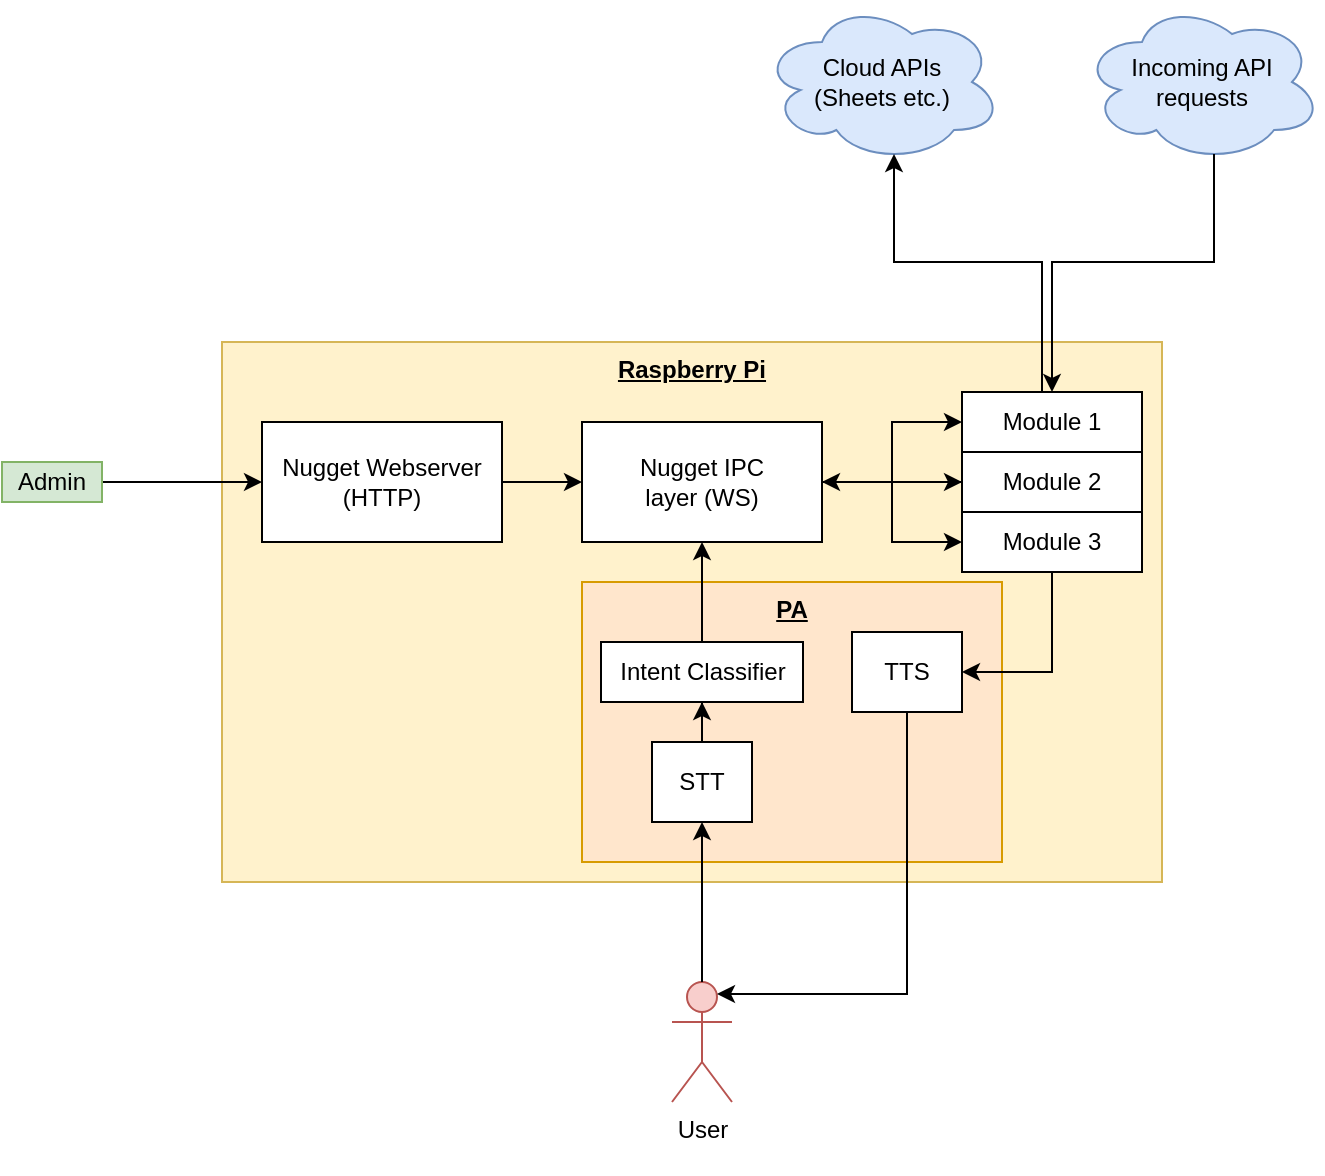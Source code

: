 <mxfile version="21.2.3" type="device">
  <diagram name="Page-1" id="huMUTWosQshmEDrMEHyW">
    <mxGraphModel dx="1195" dy="684" grid="1" gridSize="10" guides="1" tooltips="1" connect="1" arrows="1" fold="1" page="1" pageScale="1" pageWidth="827" pageHeight="1169" math="0" shadow="0">
      <root>
        <mxCell id="0" />
        <mxCell id="1" parent="0" />
        <mxCell id="yzkzSsEZG4ujyg7mexPv-6" value="&lt;b&gt;&lt;u&gt;Raspberry Pi&lt;/u&gt;&lt;br&gt;&lt;/b&gt;" style="whiteSpace=wrap;html=1;verticalAlign=top;fillColor=#fff2cc;strokeColor=#d6b656;" vertex="1" parent="1">
          <mxGeometry x="230" y="360" width="470" height="270" as="geometry" />
        </mxCell>
        <mxCell id="yzkzSsEZG4ujyg7mexPv-5" value="" style="edgeStyle=orthogonalEdgeStyle;rounded=0;orthogonalLoop=1;jettySize=auto;html=1;" edge="1" parent="1" source="yzkzSsEZG4ujyg7mexPv-2" target="yzkzSsEZG4ujyg7mexPv-4">
          <mxGeometry relative="1" as="geometry" />
        </mxCell>
        <mxCell id="yzkzSsEZG4ujyg7mexPv-2" value="Admin" style="rounded=0;whiteSpace=wrap;html=1;fillColor=#d5e8d4;strokeColor=#82b366;" vertex="1" parent="1">
          <mxGeometry x="120" y="420" width="50" height="20" as="geometry" />
        </mxCell>
        <mxCell id="yzkzSsEZG4ujyg7mexPv-12" value="" style="edgeStyle=orthogonalEdgeStyle;rounded=0;orthogonalLoop=1;jettySize=auto;html=1;" edge="1" parent="1" source="yzkzSsEZG4ujyg7mexPv-4" target="yzkzSsEZG4ujyg7mexPv-11">
          <mxGeometry relative="1" as="geometry" />
        </mxCell>
        <mxCell id="yzkzSsEZG4ujyg7mexPv-4" value="&lt;div&gt;Nugget Webserver&lt;/div&gt;&lt;div&gt;(HTTP)&lt;br&gt;&lt;/div&gt;" style="whiteSpace=wrap;html=1;rounded=0;" vertex="1" parent="1">
          <mxGeometry x="250" y="400" width="120" height="60" as="geometry" />
        </mxCell>
        <mxCell id="yzkzSsEZG4ujyg7mexPv-10" value="" style="group" vertex="1" connectable="0" parent="1">
          <mxGeometry x="600" y="385" width="90" height="90" as="geometry" />
        </mxCell>
        <mxCell id="yzkzSsEZG4ujyg7mexPv-7" value="&lt;div&gt;Module 1&lt;/div&gt;" style="rounded=0;whiteSpace=wrap;html=1;" vertex="1" parent="yzkzSsEZG4ujyg7mexPv-10">
          <mxGeometry width="90" height="30" as="geometry" />
        </mxCell>
        <mxCell id="yzkzSsEZG4ujyg7mexPv-8" value="&lt;div&gt;Module 2&lt;/div&gt;" style="rounded=0;whiteSpace=wrap;html=1;" vertex="1" parent="yzkzSsEZG4ujyg7mexPv-10">
          <mxGeometry y="30" width="90" height="30" as="geometry" />
        </mxCell>
        <mxCell id="yzkzSsEZG4ujyg7mexPv-9" value="&lt;div&gt;Module 3&lt;/div&gt;" style="rounded=0;whiteSpace=wrap;html=1;" vertex="1" parent="yzkzSsEZG4ujyg7mexPv-10">
          <mxGeometry y="60" width="90" height="30" as="geometry" />
        </mxCell>
        <mxCell id="yzkzSsEZG4ujyg7mexPv-13" style="edgeStyle=orthogonalEdgeStyle;rounded=0;orthogonalLoop=1;jettySize=auto;html=1;entryX=0;entryY=0.5;entryDx=0;entryDy=0;" edge="1" parent="1" source="yzkzSsEZG4ujyg7mexPv-11" target="yzkzSsEZG4ujyg7mexPv-7">
          <mxGeometry relative="1" as="geometry" />
        </mxCell>
        <mxCell id="yzkzSsEZG4ujyg7mexPv-14" style="edgeStyle=orthogonalEdgeStyle;rounded=0;orthogonalLoop=1;jettySize=auto;html=1;" edge="1" parent="1" source="yzkzSsEZG4ujyg7mexPv-11" target="yzkzSsEZG4ujyg7mexPv-8">
          <mxGeometry relative="1" as="geometry" />
        </mxCell>
        <mxCell id="yzkzSsEZG4ujyg7mexPv-15" style="edgeStyle=orthogonalEdgeStyle;rounded=0;orthogonalLoop=1;jettySize=auto;html=1;" edge="1" parent="1" source="yzkzSsEZG4ujyg7mexPv-11" target="yzkzSsEZG4ujyg7mexPv-9">
          <mxGeometry relative="1" as="geometry" />
        </mxCell>
        <mxCell id="yzkzSsEZG4ujyg7mexPv-11" value="&lt;div&gt;Nugget IPC&lt;/div&gt;&lt;div&gt;layer (WS)&lt;br&gt;&lt;/div&gt;" style="rounded=0;whiteSpace=wrap;html=1;" vertex="1" parent="1">
          <mxGeometry x="410" y="400" width="120" height="60" as="geometry" />
        </mxCell>
        <mxCell id="yzkzSsEZG4ujyg7mexPv-16" value="" style="edgeStyle=orthogonalEdgeStyle;rounded=0;orthogonalLoop=1;jettySize=auto;html=1;entryX=1;entryY=0.5;entryDx=0;entryDy=0;" edge="1" parent="1" source="yzkzSsEZG4ujyg7mexPv-8" target="yzkzSsEZG4ujyg7mexPv-11">
          <mxGeometry x="0.006" relative="1" as="geometry">
            <mxPoint as="offset" />
          </mxGeometry>
        </mxCell>
        <mxCell id="yzkzSsEZG4ujyg7mexPv-18" value="&lt;div&gt;Incoming API&lt;/div&gt;&lt;div&gt;requests&lt;br&gt;&lt;/div&gt;" style="ellipse;shape=cloud;whiteSpace=wrap;html=1;fillColor=#dae8fc;strokeColor=#6c8ebf;" vertex="1" parent="1">
          <mxGeometry x="660" y="190" width="120" height="80" as="geometry" />
        </mxCell>
        <mxCell id="yzkzSsEZG4ujyg7mexPv-26" value="&lt;div&gt;Cloud APIs&lt;/div&gt;&lt;div&gt;(Sheets etc.)&lt;/div&gt;" style="ellipse;shape=cloud;whiteSpace=wrap;html=1;fillColor=#dae8fc;strokeColor=#6c8ebf;" vertex="1" parent="1">
          <mxGeometry x="500" y="190" width="120" height="80" as="geometry" />
        </mxCell>
        <mxCell id="yzkzSsEZG4ujyg7mexPv-40" value="&lt;div&gt;User&lt;/div&gt;&lt;div&gt;&lt;br&gt;&lt;/div&gt;" style="shape=umlActor;verticalLabelPosition=bottom;verticalAlign=top;html=1;outlineConnect=0;fillColor=#f8cecc;strokeColor=#b85450;" vertex="1" parent="1">
          <mxGeometry x="455" y="680" width="30" height="60" as="geometry" />
        </mxCell>
        <mxCell id="yzkzSsEZG4ujyg7mexPv-48" value="" style="group;align=center;" vertex="1" connectable="0" parent="1">
          <mxGeometry x="400" y="480" width="220" height="140" as="geometry" />
        </mxCell>
        <mxCell id="yzkzSsEZG4ujyg7mexPv-35" value="&lt;div align=&quot;center&quot;&gt;&lt;b&gt;&lt;u&gt;PA&lt;/u&gt;&lt;/b&gt;&lt;/div&gt;" style="rounded=0;whiteSpace=wrap;html=1;verticalAlign=top;align=center;fillColor=#ffe6cc;strokeColor=#d79b00;" vertex="1" parent="yzkzSsEZG4ujyg7mexPv-48">
          <mxGeometry x="10" width="210" height="140" as="geometry" />
        </mxCell>
        <mxCell id="yzkzSsEZG4ujyg7mexPv-29" value="&lt;div&gt;STT&lt;/div&gt;" style="rounded=0;whiteSpace=wrap;html=1;" vertex="1" parent="yzkzSsEZG4ujyg7mexPv-48">
          <mxGeometry x="45" y="80" width="50" height="40" as="geometry" />
        </mxCell>
        <mxCell id="yzkzSsEZG4ujyg7mexPv-31" value="&lt;div&gt;Intent Classifier&lt;/div&gt;" style="rounded=0;whiteSpace=wrap;html=1;" vertex="1" parent="yzkzSsEZG4ujyg7mexPv-48">
          <mxGeometry x="19.5" y="30" width="101" height="30" as="geometry" />
        </mxCell>
        <mxCell id="yzkzSsEZG4ujyg7mexPv-36" value="TTS" style="rounded=0;whiteSpace=wrap;html=1;" vertex="1" parent="yzkzSsEZG4ujyg7mexPv-48">
          <mxGeometry x="145" y="25" width="55" height="40" as="geometry" />
        </mxCell>
        <mxCell id="yzkzSsEZG4ujyg7mexPv-33" style="edgeStyle=orthogonalEdgeStyle;rounded=0;orthogonalLoop=1;jettySize=auto;html=1;" edge="1" parent="yzkzSsEZG4ujyg7mexPv-48" source="yzkzSsEZG4ujyg7mexPv-29" target="yzkzSsEZG4ujyg7mexPv-31">
          <mxGeometry relative="1" as="geometry" />
        </mxCell>
        <mxCell id="yzkzSsEZG4ujyg7mexPv-38" style="edgeStyle=orthogonalEdgeStyle;rounded=0;orthogonalLoop=1;jettySize=auto;html=1;entryX=1;entryY=0.5;entryDx=0;entryDy=0;" edge="1" parent="1" source="yzkzSsEZG4ujyg7mexPv-9" target="yzkzSsEZG4ujyg7mexPv-36">
          <mxGeometry relative="1" as="geometry">
            <Array as="points">
              <mxPoint x="645" y="525" />
            </Array>
          </mxGeometry>
        </mxCell>
        <mxCell id="yzkzSsEZG4ujyg7mexPv-42" style="edgeStyle=orthogonalEdgeStyle;rounded=0;orthogonalLoop=1;jettySize=auto;html=1;entryX=0.75;entryY=0.1;entryDx=0;entryDy=0;entryPerimeter=0;spacing=2;targetPerimeterSpacing=0;jumpStyle=none;strokeWidth=1;endSize=6;sourcePerimeterSpacing=0;exitX=0.5;exitY=1;exitDx=0;exitDy=0;" edge="1" parent="1" source="yzkzSsEZG4ujyg7mexPv-36" target="yzkzSsEZG4ujyg7mexPv-40">
          <mxGeometry relative="1" as="geometry">
            <mxPoint x="573" y="550" as="sourcePoint" />
            <Array as="points">
              <mxPoint x="573" y="686" />
            </Array>
          </mxGeometry>
        </mxCell>
        <mxCell id="yzkzSsEZG4ujyg7mexPv-41" style="edgeStyle=orthogonalEdgeStyle;rounded=0;orthogonalLoop=1;jettySize=auto;html=1;" edge="1" parent="1" source="yzkzSsEZG4ujyg7mexPv-40" target="yzkzSsEZG4ujyg7mexPv-29">
          <mxGeometry relative="1" as="geometry" />
        </mxCell>
        <mxCell id="yzkzSsEZG4ujyg7mexPv-34" value="" style="edgeStyle=orthogonalEdgeStyle;rounded=0;orthogonalLoop=1;jettySize=auto;html=1;" edge="1" parent="1" source="yzkzSsEZG4ujyg7mexPv-31" target="yzkzSsEZG4ujyg7mexPv-11">
          <mxGeometry x="-0.2" relative="1" as="geometry">
            <mxPoint as="offset" />
          </mxGeometry>
        </mxCell>
        <mxCell id="yzkzSsEZG4ujyg7mexPv-25" value="" style="edgeStyle=orthogonalEdgeStyle;rounded=0;orthogonalLoop=1;jettySize=auto;html=1;exitX=0.55;exitY=0.95;exitDx=0;exitDy=0;exitPerimeter=0;" edge="1" parent="1" source="yzkzSsEZG4ujyg7mexPv-18" target="yzkzSsEZG4ujyg7mexPv-7">
          <mxGeometry relative="1" as="geometry">
            <Array as="points">
              <mxPoint x="726" y="320" />
              <mxPoint x="645" y="320" />
            </Array>
            <mxPoint as="offset" />
          </mxGeometry>
        </mxCell>
        <mxCell id="yzkzSsEZG4ujyg7mexPv-28" value="&lt;div&gt;&lt;br&gt;&lt;/div&gt;" style="edgeStyle=orthogonalEdgeStyle;rounded=0;orthogonalLoop=1;jettySize=auto;html=1;entryX=0.55;entryY=0.95;entryDx=0;entryDy=0;entryPerimeter=0;" edge="1" parent="1" source="yzkzSsEZG4ujyg7mexPv-7" target="yzkzSsEZG4ujyg7mexPv-26">
          <mxGeometry x="0.088" relative="1" as="geometry">
            <mxPoint x="490" y="300" as="targetPoint" />
            <Array as="points">
              <mxPoint x="640" y="320" />
              <mxPoint x="566" y="320" />
            </Array>
            <mxPoint as="offset" />
          </mxGeometry>
        </mxCell>
      </root>
    </mxGraphModel>
  </diagram>
</mxfile>
